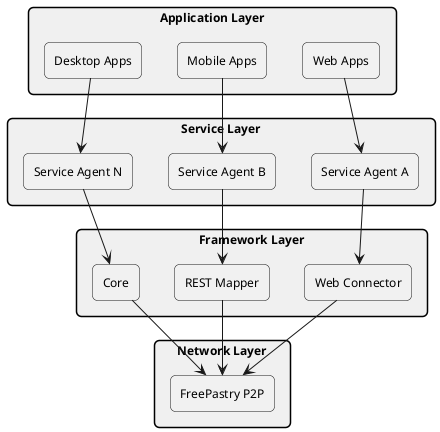 @startuml

' Global Styling
skinparam backgroundColor #FFFFFF
skinparam componentStyle rectangle
skinparam shadowing false
skinparam roundcorner 10
skinparam rectangle {
    backgroundColor White
    borderColor Black
    borderThickness 1.5
}
skinparam packageStyle rectangle
skinparam package {
    backgroundColor #F0F0F0
    borderColor Black
    borderThickness 2
    fontColor Black
    fontSize 14
}
skinparam defaultFontName Arial
skinparam defaultFontSize 12
skinparam monochrome false

' Layout Direction
top to bottom direction

' Application Layer
package "Application Layer" {
    [Web Apps]
    [Mobile Apps]
    [Desktop Apps]
}

' Service Layer
package "Service Layer" {
    [Service Agent A]
    [Service Agent B]
    [Service Agent N]
}

' Framework Layer
package "Framework Layer" {
    [Web Connector]
    [REST Mapper]
    [Core]
}

' Network Layer
package "Network Layer" {
    [FreePastry P2P]
}

' Connections
[Web Apps] --> [Service Agent A]
[Mobile Apps] --> [Service Agent B]
[Desktop Apps] --> [Service Agent N]
[Service Agent A] --> [Web Connector]
[Service Agent B] --> [REST Mapper]
[Service Agent N] --> [Core]
[Web Connector] --> [FreePastry P2P]
[REST Mapper] --> [FreePastry P2P]
[Core] --> [FreePastry P2P]

@enduml